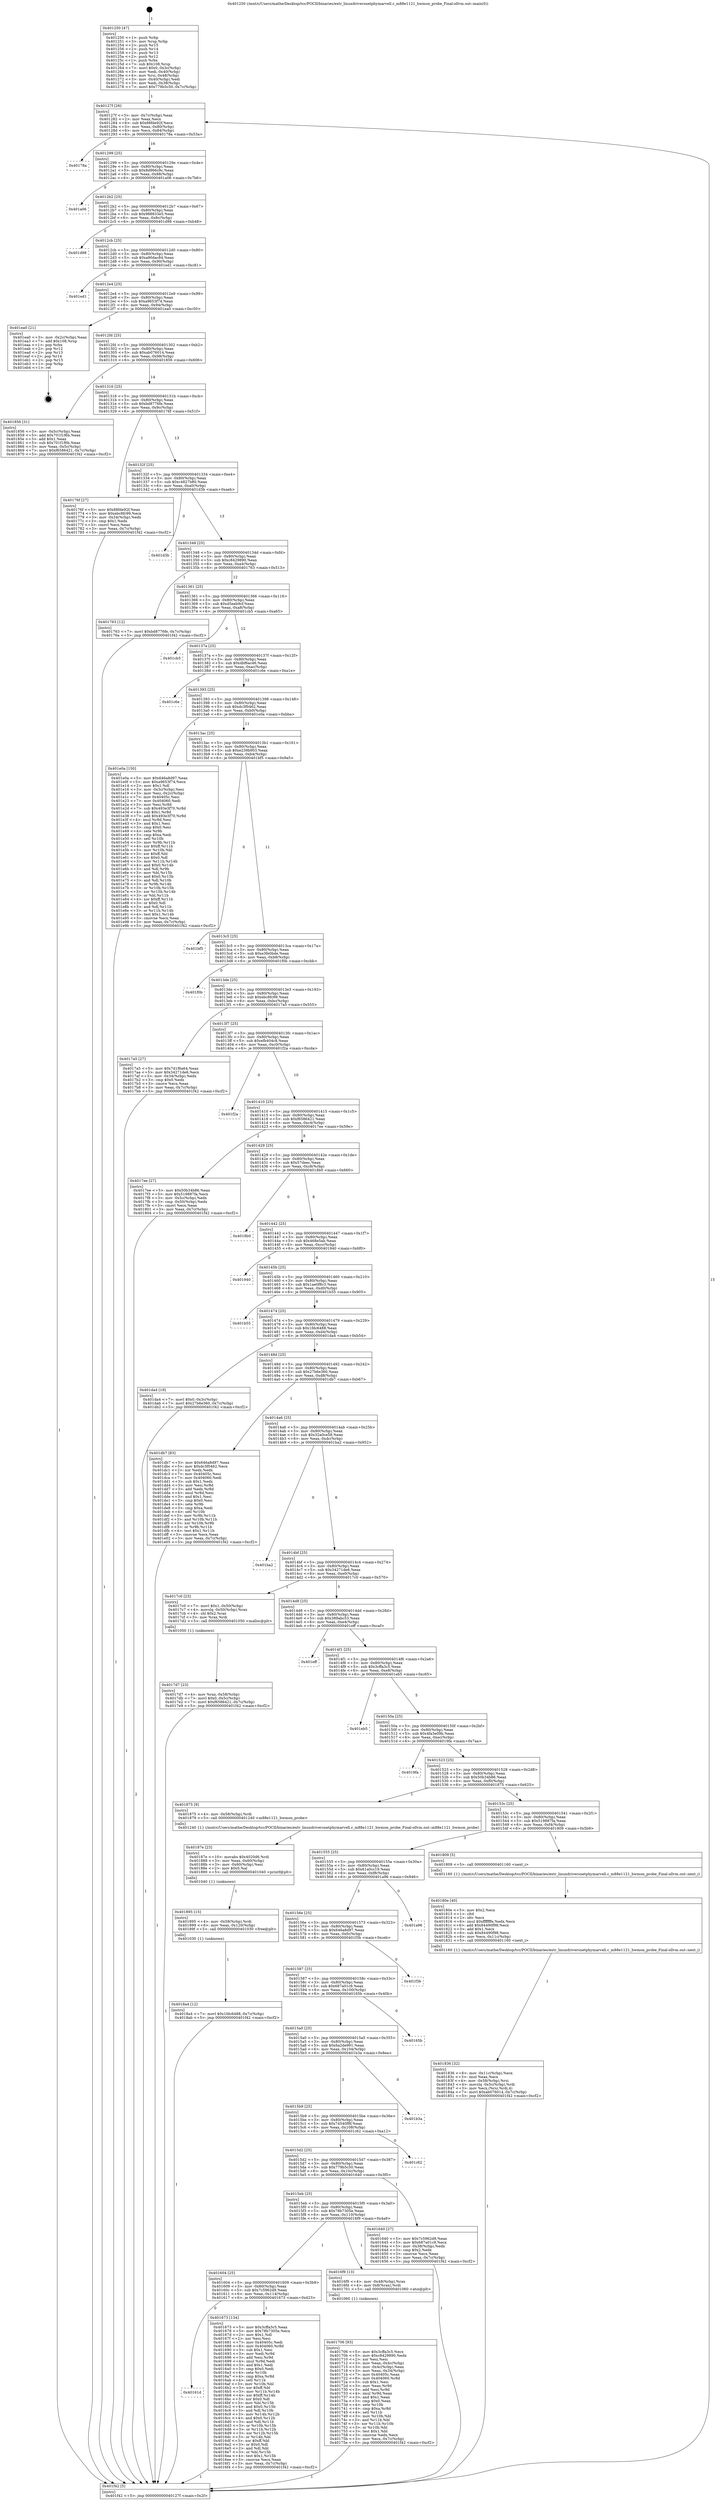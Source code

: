 digraph "0x401250" {
  label = "0x401250 (/mnt/c/Users/mathe/Desktop/tcc/POCII/binaries/extr_linuxdriversnetphymarvell.c_m88e1121_hwmon_probe_Final-ollvm.out::main(0))"
  labelloc = "t"
  node[shape=record]

  Entry [label="",width=0.3,height=0.3,shape=circle,fillcolor=black,style=filled]
  "0x40127f" [label="{
     0x40127f [26]\l
     | [instrs]\l
     &nbsp;&nbsp;0x40127f \<+3\>: mov -0x7c(%rbp),%eax\l
     &nbsp;&nbsp;0x401282 \<+2\>: mov %eax,%ecx\l
     &nbsp;&nbsp;0x401284 \<+6\>: sub $0x88fde92f,%ecx\l
     &nbsp;&nbsp;0x40128a \<+3\>: mov %eax,-0x80(%rbp)\l
     &nbsp;&nbsp;0x40128d \<+6\>: mov %ecx,-0x84(%rbp)\l
     &nbsp;&nbsp;0x401293 \<+6\>: je 000000000040178a \<main+0x53a\>\l
  }"]
  "0x40178a" [label="{
     0x40178a\l
  }", style=dashed]
  "0x401299" [label="{
     0x401299 [25]\l
     | [instrs]\l
     &nbsp;&nbsp;0x401299 \<+5\>: jmp 000000000040129e \<main+0x4e\>\l
     &nbsp;&nbsp;0x40129e \<+3\>: mov -0x80(%rbp),%eax\l
     &nbsp;&nbsp;0x4012a1 \<+5\>: sub $0x8d966c9c,%eax\l
     &nbsp;&nbsp;0x4012a6 \<+6\>: mov %eax,-0x88(%rbp)\l
     &nbsp;&nbsp;0x4012ac \<+6\>: je 0000000000401a06 \<main+0x7b6\>\l
  }"]
  Exit [label="",width=0.3,height=0.3,shape=circle,fillcolor=black,style=filled,peripheries=2]
  "0x401a06" [label="{
     0x401a06\l
  }", style=dashed]
  "0x4012b2" [label="{
     0x4012b2 [25]\l
     | [instrs]\l
     &nbsp;&nbsp;0x4012b2 \<+5\>: jmp 00000000004012b7 \<main+0x67\>\l
     &nbsp;&nbsp;0x4012b7 \<+3\>: mov -0x80(%rbp),%eax\l
     &nbsp;&nbsp;0x4012ba \<+5\>: sub $0x988833e5,%eax\l
     &nbsp;&nbsp;0x4012bf \<+6\>: mov %eax,-0x8c(%rbp)\l
     &nbsp;&nbsp;0x4012c5 \<+6\>: je 0000000000401d98 \<main+0xb48\>\l
  }"]
  "0x4018a4" [label="{
     0x4018a4 [12]\l
     | [instrs]\l
     &nbsp;&nbsp;0x4018a4 \<+7\>: movl $0x1fdc6488,-0x7c(%rbp)\l
     &nbsp;&nbsp;0x4018ab \<+5\>: jmp 0000000000401f42 \<main+0xcf2\>\l
  }"]
  "0x401d98" [label="{
     0x401d98\l
  }", style=dashed]
  "0x4012cb" [label="{
     0x4012cb [25]\l
     | [instrs]\l
     &nbsp;&nbsp;0x4012cb \<+5\>: jmp 00000000004012d0 \<main+0x80\>\l
     &nbsp;&nbsp;0x4012d0 \<+3\>: mov -0x80(%rbp),%eax\l
     &nbsp;&nbsp;0x4012d3 \<+5\>: sub $0xa90dac84,%eax\l
     &nbsp;&nbsp;0x4012d8 \<+6\>: mov %eax,-0x90(%rbp)\l
     &nbsp;&nbsp;0x4012de \<+6\>: je 0000000000401ed1 \<main+0xc81\>\l
  }"]
  "0x401895" [label="{
     0x401895 [15]\l
     | [instrs]\l
     &nbsp;&nbsp;0x401895 \<+4\>: mov -0x58(%rbp),%rdi\l
     &nbsp;&nbsp;0x401899 \<+6\>: mov %eax,-0x120(%rbp)\l
     &nbsp;&nbsp;0x40189f \<+5\>: call 0000000000401030 \<free@plt\>\l
     | [calls]\l
     &nbsp;&nbsp;0x401030 \{1\} (unknown)\l
  }"]
  "0x401ed1" [label="{
     0x401ed1\l
  }", style=dashed]
  "0x4012e4" [label="{
     0x4012e4 [25]\l
     | [instrs]\l
     &nbsp;&nbsp;0x4012e4 \<+5\>: jmp 00000000004012e9 \<main+0x99\>\l
     &nbsp;&nbsp;0x4012e9 \<+3\>: mov -0x80(%rbp),%eax\l
     &nbsp;&nbsp;0x4012ec \<+5\>: sub $0xa9653f74,%eax\l
     &nbsp;&nbsp;0x4012f1 \<+6\>: mov %eax,-0x94(%rbp)\l
     &nbsp;&nbsp;0x4012f7 \<+6\>: je 0000000000401ea0 \<main+0xc50\>\l
  }"]
  "0x40187e" [label="{
     0x40187e [23]\l
     | [instrs]\l
     &nbsp;&nbsp;0x40187e \<+10\>: movabs $0x4020d6,%rdi\l
     &nbsp;&nbsp;0x401888 \<+3\>: mov %eax,-0x60(%rbp)\l
     &nbsp;&nbsp;0x40188b \<+3\>: mov -0x60(%rbp),%esi\l
     &nbsp;&nbsp;0x40188e \<+2\>: mov $0x0,%al\l
     &nbsp;&nbsp;0x401890 \<+5\>: call 0000000000401040 \<printf@plt\>\l
     | [calls]\l
     &nbsp;&nbsp;0x401040 \{1\} (unknown)\l
  }"]
  "0x401ea0" [label="{
     0x401ea0 [21]\l
     | [instrs]\l
     &nbsp;&nbsp;0x401ea0 \<+3\>: mov -0x2c(%rbp),%eax\l
     &nbsp;&nbsp;0x401ea3 \<+7\>: add $0x108,%rsp\l
     &nbsp;&nbsp;0x401eaa \<+1\>: pop %rbx\l
     &nbsp;&nbsp;0x401eab \<+2\>: pop %r12\l
     &nbsp;&nbsp;0x401ead \<+2\>: pop %r13\l
     &nbsp;&nbsp;0x401eaf \<+2\>: pop %r14\l
     &nbsp;&nbsp;0x401eb1 \<+2\>: pop %r15\l
     &nbsp;&nbsp;0x401eb3 \<+1\>: pop %rbp\l
     &nbsp;&nbsp;0x401eb4 \<+1\>: ret\l
  }"]
  "0x4012fd" [label="{
     0x4012fd [25]\l
     | [instrs]\l
     &nbsp;&nbsp;0x4012fd \<+5\>: jmp 0000000000401302 \<main+0xb2\>\l
     &nbsp;&nbsp;0x401302 \<+3\>: mov -0x80(%rbp),%eax\l
     &nbsp;&nbsp;0x401305 \<+5\>: sub $0xab076014,%eax\l
     &nbsp;&nbsp;0x40130a \<+6\>: mov %eax,-0x98(%rbp)\l
     &nbsp;&nbsp;0x401310 \<+6\>: je 0000000000401856 \<main+0x606\>\l
  }"]
  "0x401836" [label="{
     0x401836 [32]\l
     | [instrs]\l
     &nbsp;&nbsp;0x401836 \<+6\>: mov -0x11c(%rbp),%ecx\l
     &nbsp;&nbsp;0x40183c \<+3\>: imul %eax,%ecx\l
     &nbsp;&nbsp;0x40183f \<+4\>: mov -0x58(%rbp),%rsi\l
     &nbsp;&nbsp;0x401843 \<+4\>: movslq -0x5c(%rbp),%rdi\l
     &nbsp;&nbsp;0x401847 \<+3\>: mov %ecx,(%rsi,%rdi,4)\l
     &nbsp;&nbsp;0x40184a \<+7\>: movl $0xab076014,-0x7c(%rbp)\l
     &nbsp;&nbsp;0x401851 \<+5\>: jmp 0000000000401f42 \<main+0xcf2\>\l
  }"]
  "0x401856" [label="{
     0x401856 [31]\l
     | [instrs]\l
     &nbsp;&nbsp;0x401856 \<+3\>: mov -0x5c(%rbp),%eax\l
     &nbsp;&nbsp;0x401859 \<+5\>: add $0x701f1f6b,%eax\l
     &nbsp;&nbsp;0x40185e \<+3\>: add $0x1,%eax\l
     &nbsp;&nbsp;0x401861 \<+5\>: sub $0x701f1f6b,%eax\l
     &nbsp;&nbsp;0x401866 \<+3\>: mov %eax,-0x5c(%rbp)\l
     &nbsp;&nbsp;0x401869 \<+7\>: movl $0xf6586421,-0x7c(%rbp)\l
     &nbsp;&nbsp;0x401870 \<+5\>: jmp 0000000000401f42 \<main+0xcf2\>\l
  }"]
  "0x401316" [label="{
     0x401316 [25]\l
     | [instrs]\l
     &nbsp;&nbsp;0x401316 \<+5\>: jmp 000000000040131b \<main+0xcb\>\l
     &nbsp;&nbsp;0x40131b \<+3\>: mov -0x80(%rbp),%eax\l
     &nbsp;&nbsp;0x40131e \<+5\>: sub $0xbd8776fe,%eax\l
     &nbsp;&nbsp;0x401323 \<+6\>: mov %eax,-0x9c(%rbp)\l
     &nbsp;&nbsp;0x401329 \<+6\>: je 000000000040176f \<main+0x51f\>\l
  }"]
  "0x40180e" [label="{
     0x40180e [40]\l
     | [instrs]\l
     &nbsp;&nbsp;0x40180e \<+5\>: mov $0x2,%ecx\l
     &nbsp;&nbsp;0x401813 \<+1\>: cltd\l
     &nbsp;&nbsp;0x401814 \<+2\>: idiv %ecx\l
     &nbsp;&nbsp;0x401816 \<+6\>: imul $0xfffffffe,%edx,%ecx\l
     &nbsp;&nbsp;0x40181c \<+6\>: add $0x84490f98,%ecx\l
     &nbsp;&nbsp;0x401822 \<+3\>: add $0x1,%ecx\l
     &nbsp;&nbsp;0x401825 \<+6\>: sub $0x84490f98,%ecx\l
     &nbsp;&nbsp;0x40182b \<+6\>: mov %ecx,-0x11c(%rbp)\l
     &nbsp;&nbsp;0x401831 \<+5\>: call 0000000000401160 \<next_i\>\l
     | [calls]\l
     &nbsp;&nbsp;0x401160 \{1\} (/mnt/c/Users/mathe/Desktop/tcc/POCII/binaries/extr_linuxdriversnetphymarvell.c_m88e1121_hwmon_probe_Final-ollvm.out::next_i)\l
  }"]
  "0x40176f" [label="{
     0x40176f [27]\l
     | [instrs]\l
     &nbsp;&nbsp;0x40176f \<+5\>: mov $0x88fde92f,%eax\l
     &nbsp;&nbsp;0x401774 \<+5\>: mov $0xebc8fc99,%ecx\l
     &nbsp;&nbsp;0x401779 \<+3\>: mov -0x34(%rbp),%edx\l
     &nbsp;&nbsp;0x40177c \<+3\>: cmp $0x1,%edx\l
     &nbsp;&nbsp;0x40177f \<+3\>: cmovl %ecx,%eax\l
     &nbsp;&nbsp;0x401782 \<+3\>: mov %eax,-0x7c(%rbp)\l
     &nbsp;&nbsp;0x401785 \<+5\>: jmp 0000000000401f42 \<main+0xcf2\>\l
  }"]
  "0x40132f" [label="{
     0x40132f [25]\l
     | [instrs]\l
     &nbsp;&nbsp;0x40132f \<+5\>: jmp 0000000000401334 \<main+0xe4\>\l
     &nbsp;&nbsp;0x401334 \<+3\>: mov -0x80(%rbp),%eax\l
     &nbsp;&nbsp;0x401337 \<+5\>: sub $0xc4827b80,%eax\l
     &nbsp;&nbsp;0x40133c \<+6\>: mov %eax,-0xa0(%rbp)\l
     &nbsp;&nbsp;0x401342 \<+6\>: je 0000000000401d3b \<main+0xaeb\>\l
  }"]
  "0x4017d7" [label="{
     0x4017d7 [23]\l
     | [instrs]\l
     &nbsp;&nbsp;0x4017d7 \<+4\>: mov %rax,-0x58(%rbp)\l
     &nbsp;&nbsp;0x4017db \<+7\>: movl $0x0,-0x5c(%rbp)\l
     &nbsp;&nbsp;0x4017e2 \<+7\>: movl $0xf6586421,-0x7c(%rbp)\l
     &nbsp;&nbsp;0x4017e9 \<+5\>: jmp 0000000000401f42 \<main+0xcf2\>\l
  }"]
  "0x401d3b" [label="{
     0x401d3b\l
  }", style=dashed]
  "0x401348" [label="{
     0x401348 [25]\l
     | [instrs]\l
     &nbsp;&nbsp;0x401348 \<+5\>: jmp 000000000040134d \<main+0xfd\>\l
     &nbsp;&nbsp;0x40134d \<+3\>: mov -0x80(%rbp),%eax\l
     &nbsp;&nbsp;0x401350 \<+5\>: sub $0xc8429890,%eax\l
     &nbsp;&nbsp;0x401355 \<+6\>: mov %eax,-0xa4(%rbp)\l
     &nbsp;&nbsp;0x40135b \<+6\>: je 0000000000401763 \<main+0x513\>\l
  }"]
  "0x401706" [label="{
     0x401706 [93]\l
     | [instrs]\l
     &nbsp;&nbsp;0x401706 \<+5\>: mov $0x3cffa3c5,%ecx\l
     &nbsp;&nbsp;0x40170b \<+5\>: mov $0xc8429890,%edx\l
     &nbsp;&nbsp;0x401710 \<+2\>: xor %esi,%esi\l
     &nbsp;&nbsp;0x401712 \<+3\>: mov %eax,-0x4c(%rbp)\l
     &nbsp;&nbsp;0x401715 \<+3\>: mov -0x4c(%rbp),%eax\l
     &nbsp;&nbsp;0x401718 \<+3\>: mov %eax,-0x34(%rbp)\l
     &nbsp;&nbsp;0x40171b \<+7\>: mov 0x40405c,%eax\l
     &nbsp;&nbsp;0x401722 \<+8\>: mov 0x404060,%r8d\l
     &nbsp;&nbsp;0x40172a \<+3\>: sub $0x1,%esi\l
     &nbsp;&nbsp;0x40172d \<+3\>: mov %eax,%r9d\l
     &nbsp;&nbsp;0x401730 \<+3\>: add %esi,%r9d\l
     &nbsp;&nbsp;0x401733 \<+4\>: imul %r9d,%eax\l
     &nbsp;&nbsp;0x401737 \<+3\>: and $0x1,%eax\l
     &nbsp;&nbsp;0x40173a \<+3\>: cmp $0x0,%eax\l
     &nbsp;&nbsp;0x40173d \<+4\>: sete %r10b\l
     &nbsp;&nbsp;0x401741 \<+4\>: cmp $0xa,%r8d\l
     &nbsp;&nbsp;0x401745 \<+4\>: setl %r11b\l
     &nbsp;&nbsp;0x401749 \<+3\>: mov %r10b,%bl\l
     &nbsp;&nbsp;0x40174c \<+3\>: and %r11b,%bl\l
     &nbsp;&nbsp;0x40174f \<+3\>: xor %r11b,%r10b\l
     &nbsp;&nbsp;0x401752 \<+3\>: or %r10b,%bl\l
     &nbsp;&nbsp;0x401755 \<+3\>: test $0x1,%bl\l
     &nbsp;&nbsp;0x401758 \<+3\>: cmovne %edx,%ecx\l
     &nbsp;&nbsp;0x40175b \<+3\>: mov %ecx,-0x7c(%rbp)\l
     &nbsp;&nbsp;0x40175e \<+5\>: jmp 0000000000401f42 \<main+0xcf2\>\l
  }"]
  "0x401763" [label="{
     0x401763 [12]\l
     | [instrs]\l
     &nbsp;&nbsp;0x401763 \<+7\>: movl $0xbd8776fe,-0x7c(%rbp)\l
     &nbsp;&nbsp;0x40176a \<+5\>: jmp 0000000000401f42 \<main+0xcf2\>\l
  }"]
  "0x401361" [label="{
     0x401361 [25]\l
     | [instrs]\l
     &nbsp;&nbsp;0x401361 \<+5\>: jmp 0000000000401366 \<main+0x116\>\l
     &nbsp;&nbsp;0x401366 \<+3\>: mov -0x80(%rbp),%eax\l
     &nbsp;&nbsp;0x401369 \<+5\>: sub $0xd5eeb9cf,%eax\l
     &nbsp;&nbsp;0x40136e \<+6\>: mov %eax,-0xa8(%rbp)\l
     &nbsp;&nbsp;0x401374 \<+6\>: je 0000000000401cb5 \<main+0xa65\>\l
  }"]
  "0x40161d" [label="{
     0x40161d\l
  }", style=dashed]
  "0x401cb5" [label="{
     0x401cb5\l
  }", style=dashed]
  "0x40137a" [label="{
     0x40137a [25]\l
     | [instrs]\l
     &nbsp;&nbsp;0x40137a \<+5\>: jmp 000000000040137f \<main+0x12f\>\l
     &nbsp;&nbsp;0x40137f \<+3\>: mov -0x80(%rbp),%eax\l
     &nbsp;&nbsp;0x401382 \<+5\>: sub $0xdbf6ac46,%eax\l
     &nbsp;&nbsp;0x401387 \<+6\>: mov %eax,-0xac(%rbp)\l
     &nbsp;&nbsp;0x40138d \<+6\>: je 0000000000401c6e \<main+0xa1e\>\l
  }"]
  "0x401673" [label="{
     0x401673 [134]\l
     | [instrs]\l
     &nbsp;&nbsp;0x401673 \<+5\>: mov $0x3cffa3c5,%eax\l
     &nbsp;&nbsp;0x401678 \<+5\>: mov $0x78b7305e,%ecx\l
     &nbsp;&nbsp;0x40167d \<+2\>: mov $0x1,%dl\l
     &nbsp;&nbsp;0x40167f \<+2\>: xor %esi,%esi\l
     &nbsp;&nbsp;0x401681 \<+7\>: mov 0x40405c,%edi\l
     &nbsp;&nbsp;0x401688 \<+8\>: mov 0x404060,%r8d\l
     &nbsp;&nbsp;0x401690 \<+3\>: sub $0x1,%esi\l
     &nbsp;&nbsp;0x401693 \<+3\>: mov %edi,%r9d\l
     &nbsp;&nbsp;0x401696 \<+3\>: add %esi,%r9d\l
     &nbsp;&nbsp;0x401699 \<+4\>: imul %r9d,%edi\l
     &nbsp;&nbsp;0x40169d \<+3\>: and $0x1,%edi\l
     &nbsp;&nbsp;0x4016a0 \<+3\>: cmp $0x0,%edi\l
     &nbsp;&nbsp;0x4016a3 \<+4\>: sete %r10b\l
     &nbsp;&nbsp;0x4016a7 \<+4\>: cmp $0xa,%r8d\l
     &nbsp;&nbsp;0x4016ab \<+4\>: setl %r11b\l
     &nbsp;&nbsp;0x4016af \<+3\>: mov %r10b,%bl\l
     &nbsp;&nbsp;0x4016b2 \<+3\>: xor $0xff,%bl\l
     &nbsp;&nbsp;0x4016b5 \<+3\>: mov %r11b,%r14b\l
     &nbsp;&nbsp;0x4016b8 \<+4\>: xor $0xff,%r14b\l
     &nbsp;&nbsp;0x4016bc \<+3\>: xor $0x0,%dl\l
     &nbsp;&nbsp;0x4016bf \<+3\>: mov %bl,%r15b\l
     &nbsp;&nbsp;0x4016c2 \<+4\>: and $0x0,%r15b\l
     &nbsp;&nbsp;0x4016c6 \<+3\>: and %dl,%r10b\l
     &nbsp;&nbsp;0x4016c9 \<+3\>: mov %r14b,%r12b\l
     &nbsp;&nbsp;0x4016cc \<+4\>: and $0x0,%r12b\l
     &nbsp;&nbsp;0x4016d0 \<+3\>: and %dl,%r11b\l
     &nbsp;&nbsp;0x4016d3 \<+3\>: or %r10b,%r15b\l
     &nbsp;&nbsp;0x4016d6 \<+3\>: or %r11b,%r12b\l
     &nbsp;&nbsp;0x4016d9 \<+3\>: xor %r12b,%r15b\l
     &nbsp;&nbsp;0x4016dc \<+3\>: or %r14b,%bl\l
     &nbsp;&nbsp;0x4016df \<+3\>: xor $0xff,%bl\l
     &nbsp;&nbsp;0x4016e2 \<+3\>: or $0x0,%dl\l
     &nbsp;&nbsp;0x4016e5 \<+2\>: and %dl,%bl\l
     &nbsp;&nbsp;0x4016e7 \<+3\>: or %bl,%r15b\l
     &nbsp;&nbsp;0x4016ea \<+4\>: test $0x1,%r15b\l
     &nbsp;&nbsp;0x4016ee \<+3\>: cmovne %ecx,%eax\l
     &nbsp;&nbsp;0x4016f1 \<+3\>: mov %eax,-0x7c(%rbp)\l
     &nbsp;&nbsp;0x4016f4 \<+5\>: jmp 0000000000401f42 \<main+0xcf2\>\l
  }"]
  "0x401c6e" [label="{
     0x401c6e\l
  }", style=dashed]
  "0x401393" [label="{
     0x401393 [25]\l
     | [instrs]\l
     &nbsp;&nbsp;0x401393 \<+5\>: jmp 0000000000401398 \<main+0x148\>\l
     &nbsp;&nbsp;0x401398 \<+3\>: mov -0x80(%rbp),%eax\l
     &nbsp;&nbsp;0x40139b \<+5\>: sub $0xdc3f0462,%eax\l
     &nbsp;&nbsp;0x4013a0 \<+6\>: mov %eax,-0xb0(%rbp)\l
     &nbsp;&nbsp;0x4013a6 \<+6\>: je 0000000000401e0a \<main+0xbba\>\l
  }"]
  "0x401604" [label="{
     0x401604 [25]\l
     | [instrs]\l
     &nbsp;&nbsp;0x401604 \<+5\>: jmp 0000000000401609 \<main+0x3b9\>\l
     &nbsp;&nbsp;0x401609 \<+3\>: mov -0x80(%rbp),%eax\l
     &nbsp;&nbsp;0x40160c \<+5\>: sub $0x7c5962d9,%eax\l
     &nbsp;&nbsp;0x401611 \<+6\>: mov %eax,-0x114(%rbp)\l
     &nbsp;&nbsp;0x401617 \<+6\>: je 0000000000401673 \<main+0x423\>\l
  }"]
  "0x401e0a" [label="{
     0x401e0a [150]\l
     | [instrs]\l
     &nbsp;&nbsp;0x401e0a \<+5\>: mov $0x646a8d97,%eax\l
     &nbsp;&nbsp;0x401e0f \<+5\>: mov $0xa9653f74,%ecx\l
     &nbsp;&nbsp;0x401e14 \<+2\>: mov $0x1,%dl\l
     &nbsp;&nbsp;0x401e16 \<+3\>: mov -0x3c(%rbp),%esi\l
     &nbsp;&nbsp;0x401e19 \<+3\>: mov %esi,-0x2c(%rbp)\l
     &nbsp;&nbsp;0x401e1c \<+7\>: mov 0x40405c,%esi\l
     &nbsp;&nbsp;0x401e23 \<+7\>: mov 0x404060,%edi\l
     &nbsp;&nbsp;0x401e2a \<+3\>: mov %esi,%r8d\l
     &nbsp;&nbsp;0x401e2d \<+7\>: sub $0x493e3f70,%r8d\l
     &nbsp;&nbsp;0x401e34 \<+4\>: sub $0x1,%r8d\l
     &nbsp;&nbsp;0x401e38 \<+7\>: add $0x493e3f70,%r8d\l
     &nbsp;&nbsp;0x401e3f \<+4\>: imul %r8d,%esi\l
     &nbsp;&nbsp;0x401e43 \<+3\>: and $0x1,%esi\l
     &nbsp;&nbsp;0x401e46 \<+3\>: cmp $0x0,%esi\l
     &nbsp;&nbsp;0x401e49 \<+4\>: sete %r9b\l
     &nbsp;&nbsp;0x401e4d \<+3\>: cmp $0xa,%edi\l
     &nbsp;&nbsp;0x401e50 \<+4\>: setl %r10b\l
     &nbsp;&nbsp;0x401e54 \<+3\>: mov %r9b,%r11b\l
     &nbsp;&nbsp;0x401e57 \<+4\>: xor $0xff,%r11b\l
     &nbsp;&nbsp;0x401e5b \<+3\>: mov %r10b,%bl\l
     &nbsp;&nbsp;0x401e5e \<+3\>: xor $0xff,%bl\l
     &nbsp;&nbsp;0x401e61 \<+3\>: xor $0x0,%dl\l
     &nbsp;&nbsp;0x401e64 \<+3\>: mov %r11b,%r14b\l
     &nbsp;&nbsp;0x401e67 \<+4\>: and $0x0,%r14b\l
     &nbsp;&nbsp;0x401e6b \<+3\>: and %dl,%r9b\l
     &nbsp;&nbsp;0x401e6e \<+3\>: mov %bl,%r15b\l
     &nbsp;&nbsp;0x401e71 \<+4\>: and $0x0,%r15b\l
     &nbsp;&nbsp;0x401e75 \<+3\>: and %dl,%r10b\l
     &nbsp;&nbsp;0x401e78 \<+3\>: or %r9b,%r14b\l
     &nbsp;&nbsp;0x401e7b \<+3\>: or %r10b,%r15b\l
     &nbsp;&nbsp;0x401e7e \<+3\>: xor %r15b,%r14b\l
     &nbsp;&nbsp;0x401e81 \<+3\>: or %bl,%r11b\l
     &nbsp;&nbsp;0x401e84 \<+4\>: xor $0xff,%r11b\l
     &nbsp;&nbsp;0x401e88 \<+3\>: or $0x0,%dl\l
     &nbsp;&nbsp;0x401e8b \<+3\>: and %dl,%r11b\l
     &nbsp;&nbsp;0x401e8e \<+3\>: or %r11b,%r14b\l
     &nbsp;&nbsp;0x401e91 \<+4\>: test $0x1,%r14b\l
     &nbsp;&nbsp;0x401e95 \<+3\>: cmovne %ecx,%eax\l
     &nbsp;&nbsp;0x401e98 \<+3\>: mov %eax,-0x7c(%rbp)\l
     &nbsp;&nbsp;0x401e9b \<+5\>: jmp 0000000000401f42 \<main+0xcf2\>\l
  }"]
  "0x4013ac" [label="{
     0x4013ac [25]\l
     | [instrs]\l
     &nbsp;&nbsp;0x4013ac \<+5\>: jmp 00000000004013b1 \<main+0x161\>\l
     &nbsp;&nbsp;0x4013b1 \<+3\>: mov -0x80(%rbp),%eax\l
     &nbsp;&nbsp;0x4013b4 \<+5\>: sub $0xe239b903,%eax\l
     &nbsp;&nbsp;0x4013b9 \<+6\>: mov %eax,-0xb4(%rbp)\l
     &nbsp;&nbsp;0x4013bf \<+6\>: je 0000000000401bf5 \<main+0x9a5\>\l
  }"]
  "0x4016f9" [label="{
     0x4016f9 [13]\l
     | [instrs]\l
     &nbsp;&nbsp;0x4016f9 \<+4\>: mov -0x48(%rbp),%rax\l
     &nbsp;&nbsp;0x4016fd \<+4\>: mov 0x8(%rax),%rdi\l
     &nbsp;&nbsp;0x401701 \<+5\>: call 0000000000401060 \<atoi@plt\>\l
     | [calls]\l
     &nbsp;&nbsp;0x401060 \{1\} (unknown)\l
  }"]
  "0x401bf5" [label="{
     0x401bf5\l
  }", style=dashed]
  "0x4013c5" [label="{
     0x4013c5 [25]\l
     | [instrs]\l
     &nbsp;&nbsp;0x4013c5 \<+5\>: jmp 00000000004013ca \<main+0x17a\>\l
     &nbsp;&nbsp;0x4013ca \<+3\>: mov -0x80(%rbp),%eax\l
     &nbsp;&nbsp;0x4013cd \<+5\>: sub $0xe3fe0bde,%eax\l
     &nbsp;&nbsp;0x4013d2 \<+6\>: mov %eax,-0xb8(%rbp)\l
     &nbsp;&nbsp;0x4013d8 \<+6\>: je 0000000000401f0b \<main+0xcbb\>\l
  }"]
  "0x401250" [label="{
     0x401250 [47]\l
     | [instrs]\l
     &nbsp;&nbsp;0x401250 \<+1\>: push %rbp\l
     &nbsp;&nbsp;0x401251 \<+3\>: mov %rsp,%rbp\l
     &nbsp;&nbsp;0x401254 \<+2\>: push %r15\l
     &nbsp;&nbsp;0x401256 \<+2\>: push %r14\l
     &nbsp;&nbsp;0x401258 \<+2\>: push %r13\l
     &nbsp;&nbsp;0x40125a \<+2\>: push %r12\l
     &nbsp;&nbsp;0x40125c \<+1\>: push %rbx\l
     &nbsp;&nbsp;0x40125d \<+7\>: sub $0x108,%rsp\l
     &nbsp;&nbsp;0x401264 \<+7\>: movl $0x0,-0x3c(%rbp)\l
     &nbsp;&nbsp;0x40126b \<+3\>: mov %edi,-0x40(%rbp)\l
     &nbsp;&nbsp;0x40126e \<+4\>: mov %rsi,-0x48(%rbp)\l
     &nbsp;&nbsp;0x401272 \<+3\>: mov -0x40(%rbp),%edi\l
     &nbsp;&nbsp;0x401275 \<+3\>: mov %edi,-0x38(%rbp)\l
     &nbsp;&nbsp;0x401278 \<+7\>: movl $0x779b5c50,-0x7c(%rbp)\l
  }"]
  "0x401f0b" [label="{
     0x401f0b\l
  }", style=dashed]
  "0x4013de" [label="{
     0x4013de [25]\l
     | [instrs]\l
     &nbsp;&nbsp;0x4013de \<+5\>: jmp 00000000004013e3 \<main+0x193\>\l
     &nbsp;&nbsp;0x4013e3 \<+3\>: mov -0x80(%rbp),%eax\l
     &nbsp;&nbsp;0x4013e6 \<+5\>: sub $0xebc8fc99,%eax\l
     &nbsp;&nbsp;0x4013eb \<+6\>: mov %eax,-0xbc(%rbp)\l
     &nbsp;&nbsp;0x4013f1 \<+6\>: je 00000000004017a5 \<main+0x555\>\l
  }"]
  "0x401f42" [label="{
     0x401f42 [5]\l
     | [instrs]\l
     &nbsp;&nbsp;0x401f42 \<+5\>: jmp 000000000040127f \<main+0x2f\>\l
  }"]
  "0x4017a5" [label="{
     0x4017a5 [27]\l
     | [instrs]\l
     &nbsp;&nbsp;0x4017a5 \<+5\>: mov $0x7d1f6a64,%eax\l
     &nbsp;&nbsp;0x4017aa \<+5\>: mov $0x34271de6,%ecx\l
     &nbsp;&nbsp;0x4017af \<+3\>: mov -0x34(%rbp),%edx\l
     &nbsp;&nbsp;0x4017b2 \<+3\>: cmp $0x0,%edx\l
     &nbsp;&nbsp;0x4017b5 \<+3\>: cmove %ecx,%eax\l
     &nbsp;&nbsp;0x4017b8 \<+3\>: mov %eax,-0x7c(%rbp)\l
     &nbsp;&nbsp;0x4017bb \<+5\>: jmp 0000000000401f42 \<main+0xcf2\>\l
  }"]
  "0x4013f7" [label="{
     0x4013f7 [25]\l
     | [instrs]\l
     &nbsp;&nbsp;0x4013f7 \<+5\>: jmp 00000000004013fc \<main+0x1ac\>\l
     &nbsp;&nbsp;0x4013fc \<+3\>: mov -0x80(%rbp),%eax\l
     &nbsp;&nbsp;0x4013ff \<+5\>: sub $0xefb404c8,%eax\l
     &nbsp;&nbsp;0x401404 \<+6\>: mov %eax,-0xc0(%rbp)\l
     &nbsp;&nbsp;0x40140a \<+6\>: je 0000000000401f2a \<main+0xcda\>\l
  }"]
  "0x4015eb" [label="{
     0x4015eb [25]\l
     | [instrs]\l
     &nbsp;&nbsp;0x4015eb \<+5\>: jmp 00000000004015f0 \<main+0x3a0\>\l
     &nbsp;&nbsp;0x4015f0 \<+3\>: mov -0x80(%rbp),%eax\l
     &nbsp;&nbsp;0x4015f3 \<+5\>: sub $0x78b7305e,%eax\l
     &nbsp;&nbsp;0x4015f8 \<+6\>: mov %eax,-0x110(%rbp)\l
     &nbsp;&nbsp;0x4015fe \<+6\>: je 00000000004016f9 \<main+0x4a9\>\l
  }"]
  "0x401f2a" [label="{
     0x401f2a\l
  }", style=dashed]
  "0x401410" [label="{
     0x401410 [25]\l
     | [instrs]\l
     &nbsp;&nbsp;0x401410 \<+5\>: jmp 0000000000401415 \<main+0x1c5\>\l
     &nbsp;&nbsp;0x401415 \<+3\>: mov -0x80(%rbp),%eax\l
     &nbsp;&nbsp;0x401418 \<+5\>: sub $0xf6586421,%eax\l
     &nbsp;&nbsp;0x40141d \<+6\>: mov %eax,-0xc4(%rbp)\l
     &nbsp;&nbsp;0x401423 \<+6\>: je 00000000004017ee \<main+0x59e\>\l
  }"]
  "0x401640" [label="{
     0x401640 [27]\l
     | [instrs]\l
     &nbsp;&nbsp;0x401640 \<+5\>: mov $0x7c5962d9,%eax\l
     &nbsp;&nbsp;0x401645 \<+5\>: mov $0x687a01c9,%ecx\l
     &nbsp;&nbsp;0x40164a \<+3\>: mov -0x38(%rbp),%edx\l
     &nbsp;&nbsp;0x40164d \<+3\>: cmp $0x2,%edx\l
     &nbsp;&nbsp;0x401650 \<+3\>: cmovne %ecx,%eax\l
     &nbsp;&nbsp;0x401653 \<+3\>: mov %eax,-0x7c(%rbp)\l
     &nbsp;&nbsp;0x401656 \<+5\>: jmp 0000000000401f42 \<main+0xcf2\>\l
  }"]
  "0x4017ee" [label="{
     0x4017ee [27]\l
     | [instrs]\l
     &nbsp;&nbsp;0x4017ee \<+5\>: mov $0x50b34b86,%eax\l
     &nbsp;&nbsp;0x4017f3 \<+5\>: mov $0x519887fa,%ecx\l
     &nbsp;&nbsp;0x4017f8 \<+3\>: mov -0x5c(%rbp),%edx\l
     &nbsp;&nbsp;0x4017fb \<+3\>: cmp -0x50(%rbp),%edx\l
     &nbsp;&nbsp;0x4017fe \<+3\>: cmovl %ecx,%eax\l
     &nbsp;&nbsp;0x401801 \<+3\>: mov %eax,-0x7c(%rbp)\l
     &nbsp;&nbsp;0x401804 \<+5\>: jmp 0000000000401f42 \<main+0xcf2\>\l
  }"]
  "0x401429" [label="{
     0x401429 [25]\l
     | [instrs]\l
     &nbsp;&nbsp;0x401429 \<+5\>: jmp 000000000040142e \<main+0x1de\>\l
     &nbsp;&nbsp;0x40142e \<+3\>: mov -0x80(%rbp),%eax\l
     &nbsp;&nbsp;0x401431 \<+5\>: sub $0x57deec,%eax\l
     &nbsp;&nbsp;0x401436 \<+6\>: mov %eax,-0xc8(%rbp)\l
     &nbsp;&nbsp;0x40143c \<+6\>: je 00000000004018b0 \<main+0x660\>\l
  }"]
  "0x4015d2" [label="{
     0x4015d2 [25]\l
     | [instrs]\l
     &nbsp;&nbsp;0x4015d2 \<+5\>: jmp 00000000004015d7 \<main+0x387\>\l
     &nbsp;&nbsp;0x4015d7 \<+3\>: mov -0x80(%rbp),%eax\l
     &nbsp;&nbsp;0x4015da \<+5\>: sub $0x779b5c50,%eax\l
     &nbsp;&nbsp;0x4015df \<+6\>: mov %eax,-0x10c(%rbp)\l
     &nbsp;&nbsp;0x4015e5 \<+6\>: je 0000000000401640 \<main+0x3f0\>\l
  }"]
  "0x4018b0" [label="{
     0x4018b0\l
  }", style=dashed]
  "0x401442" [label="{
     0x401442 [25]\l
     | [instrs]\l
     &nbsp;&nbsp;0x401442 \<+5\>: jmp 0000000000401447 \<main+0x1f7\>\l
     &nbsp;&nbsp;0x401447 \<+3\>: mov -0x80(%rbp),%eax\l
     &nbsp;&nbsp;0x40144a \<+5\>: sub $0x468e5ab,%eax\l
     &nbsp;&nbsp;0x40144f \<+6\>: mov %eax,-0xcc(%rbp)\l
     &nbsp;&nbsp;0x401455 \<+6\>: je 0000000000401940 \<main+0x6f0\>\l
  }"]
  "0x401c62" [label="{
     0x401c62\l
  }", style=dashed]
  "0x401940" [label="{
     0x401940\l
  }", style=dashed]
  "0x40145b" [label="{
     0x40145b [25]\l
     | [instrs]\l
     &nbsp;&nbsp;0x40145b \<+5\>: jmp 0000000000401460 \<main+0x210\>\l
     &nbsp;&nbsp;0x401460 \<+3\>: mov -0x80(%rbp),%eax\l
     &nbsp;&nbsp;0x401463 \<+5\>: sub $0x1ae0f8c3,%eax\l
     &nbsp;&nbsp;0x401468 \<+6\>: mov %eax,-0xd0(%rbp)\l
     &nbsp;&nbsp;0x40146e \<+6\>: je 0000000000401b55 \<main+0x905\>\l
  }"]
  "0x4015b9" [label="{
     0x4015b9 [25]\l
     | [instrs]\l
     &nbsp;&nbsp;0x4015b9 \<+5\>: jmp 00000000004015be \<main+0x36e\>\l
     &nbsp;&nbsp;0x4015be \<+3\>: mov -0x80(%rbp),%eax\l
     &nbsp;&nbsp;0x4015c1 \<+5\>: sub $0x74540f8f,%eax\l
     &nbsp;&nbsp;0x4015c6 \<+6\>: mov %eax,-0x108(%rbp)\l
     &nbsp;&nbsp;0x4015cc \<+6\>: je 0000000000401c62 \<main+0xa12\>\l
  }"]
  "0x401b55" [label="{
     0x401b55\l
  }", style=dashed]
  "0x401474" [label="{
     0x401474 [25]\l
     | [instrs]\l
     &nbsp;&nbsp;0x401474 \<+5\>: jmp 0000000000401479 \<main+0x229\>\l
     &nbsp;&nbsp;0x401479 \<+3\>: mov -0x80(%rbp),%eax\l
     &nbsp;&nbsp;0x40147c \<+5\>: sub $0x1fdc6488,%eax\l
     &nbsp;&nbsp;0x401481 \<+6\>: mov %eax,-0xd4(%rbp)\l
     &nbsp;&nbsp;0x401487 \<+6\>: je 0000000000401da4 \<main+0xb54\>\l
  }"]
  "0x401b3a" [label="{
     0x401b3a\l
  }", style=dashed]
  "0x401da4" [label="{
     0x401da4 [19]\l
     | [instrs]\l
     &nbsp;&nbsp;0x401da4 \<+7\>: movl $0x0,-0x3c(%rbp)\l
     &nbsp;&nbsp;0x401dab \<+7\>: movl $0x27b6e360,-0x7c(%rbp)\l
     &nbsp;&nbsp;0x401db2 \<+5\>: jmp 0000000000401f42 \<main+0xcf2\>\l
  }"]
  "0x40148d" [label="{
     0x40148d [25]\l
     | [instrs]\l
     &nbsp;&nbsp;0x40148d \<+5\>: jmp 0000000000401492 \<main+0x242\>\l
     &nbsp;&nbsp;0x401492 \<+3\>: mov -0x80(%rbp),%eax\l
     &nbsp;&nbsp;0x401495 \<+5\>: sub $0x27b6e360,%eax\l
     &nbsp;&nbsp;0x40149a \<+6\>: mov %eax,-0xd8(%rbp)\l
     &nbsp;&nbsp;0x4014a0 \<+6\>: je 0000000000401db7 \<main+0xb67\>\l
  }"]
  "0x4015a0" [label="{
     0x4015a0 [25]\l
     | [instrs]\l
     &nbsp;&nbsp;0x4015a0 \<+5\>: jmp 00000000004015a5 \<main+0x355\>\l
     &nbsp;&nbsp;0x4015a5 \<+3\>: mov -0x80(%rbp),%eax\l
     &nbsp;&nbsp;0x4015a8 \<+5\>: sub $0x6a2de991,%eax\l
     &nbsp;&nbsp;0x4015ad \<+6\>: mov %eax,-0x104(%rbp)\l
     &nbsp;&nbsp;0x4015b3 \<+6\>: je 0000000000401b3a \<main+0x8ea\>\l
  }"]
  "0x401db7" [label="{
     0x401db7 [83]\l
     | [instrs]\l
     &nbsp;&nbsp;0x401db7 \<+5\>: mov $0x646a8d97,%eax\l
     &nbsp;&nbsp;0x401dbc \<+5\>: mov $0xdc3f0462,%ecx\l
     &nbsp;&nbsp;0x401dc1 \<+2\>: xor %edx,%edx\l
     &nbsp;&nbsp;0x401dc3 \<+7\>: mov 0x40405c,%esi\l
     &nbsp;&nbsp;0x401dca \<+7\>: mov 0x404060,%edi\l
     &nbsp;&nbsp;0x401dd1 \<+3\>: sub $0x1,%edx\l
     &nbsp;&nbsp;0x401dd4 \<+3\>: mov %esi,%r8d\l
     &nbsp;&nbsp;0x401dd7 \<+3\>: add %edx,%r8d\l
     &nbsp;&nbsp;0x401dda \<+4\>: imul %r8d,%esi\l
     &nbsp;&nbsp;0x401dde \<+3\>: and $0x1,%esi\l
     &nbsp;&nbsp;0x401de1 \<+3\>: cmp $0x0,%esi\l
     &nbsp;&nbsp;0x401de4 \<+4\>: sete %r9b\l
     &nbsp;&nbsp;0x401de8 \<+3\>: cmp $0xa,%edi\l
     &nbsp;&nbsp;0x401deb \<+4\>: setl %r10b\l
     &nbsp;&nbsp;0x401def \<+3\>: mov %r9b,%r11b\l
     &nbsp;&nbsp;0x401df2 \<+3\>: and %r10b,%r11b\l
     &nbsp;&nbsp;0x401df5 \<+3\>: xor %r10b,%r9b\l
     &nbsp;&nbsp;0x401df8 \<+3\>: or %r9b,%r11b\l
     &nbsp;&nbsp;0x401dfb \<+4\>: test $0x1,%r11b\l
     &nbsp;&nbsp;0x401dff \<+3\>: cmovne %ecx,%eax\l
     &nbsp;&nbsp;0x401e02 \<+3\>: mov %eax,-0x7c(%rbp)\l
     &nbsp;&nbsp;0x401e05 \<+5\>: jmp 0000000000401f42 \<main+0xcf2\>\l
  }"]
  "0x4014a6" [label="{
     0x4014a6 [25]\l
     | [instrs]\l
     &nbsp;&nbsp;0x4014a6 \<+5\>: jmp 00000000004014ab \<main+0x25b\>\l
     &nbsp;&nbsp;0x4014ab \<+3\>: mov -0x80(%rbp),%eax\l
     &nbsp;&nbsp;0x4014ae \<+5\>: sub $0x32a0ce58,%eax\l
     &nbsp;&nbsp;0x4014b3 \<+6\>: mov %eax,-0xdc(%rbp)\l
     &nbsp;&nbsp;0x4014b9 \<+6\>: je 0000000000401ba2 \<main+0x952\>\l
  }"]
  "0x40165b" [label="{
     0x40165b\l
  }", style=dashed]
  "0x401ba2" [label="{
     0x401ba2\l
  }", style=dashed]
  "0x4014bf" [label="{
     0x4014bf [25]\l
     | [instrs]\l
     &nbsp;&nbsp;0x4014bf \<+5\>: jmp 00000000004014c4 \<main+0x274\>\l
     &nbsp;&nbsp;0x4014c4 \<+3\>: mov -0x80(%rbp),%eax\l
     &nbsp;&nbsp;0x4014c7 \<+5\>: sub $0x34271de6,%eax\l
     &nbsp;&nbsp;0x4014cc \<+6\>: mov %eax,-0xe0(%rbp)\l
     &nbsp;&nbsp;0x4014d2 \<+6\>: je 00000000004017c0 \<main+0x570\>\l
  }"]
  "0x401587" [label="{
     0x401587 [25]\l
     | [instrs]\l
     &nbsp;&nbsp;0x401587 \<+5\>: jmp 000000000040158c \<main+0x33c\>\l
     &nbsp;&nbsp;0x40158c \<+3\>: mov -0x80(%rbp),%eax\l
     &nbsp;&nbsp;0x40158f \<+5\>: sub $0x687a01c9,%eax\l
     &nbsp;&nbsp;0x401594 \<+6\>: mov %eax,-0x100(%rbp)\l
     &nbsp;&nbsp;0x40159a \<+6\>: je 000000000040165b \<main+0x40b\>\l
  }"]
  "0x4017c0" [label="{
     0x4017c0 [23]\l
     | [instrs]\l
     &nbsp;&nbsp;0x4017c0 \<+7\>: movl $0x1,-0x50(%rbp)\l
     &nbsp;&nbsp;0x4017c7 \<+4\>: movslq -0x50(%rbp),%rax\l
     &nbsp;&nbsp;0x4017cb \<+4\>: shl $0x2,%rax\l
     &nbsp;&nbsp;0x4017cf \<+3\>: mov %rax,%rdi\l
     &nbsp;&nbsp;0x4017d2 \<+5\>: call 0000000000401050 \<malloc@plt\>\l
     | [calls]\l
     &nbsp;&nbsp;0x401050 \{1\} (unknown)\l
  }"]
  "0x4014d8" [label="{
     0x4014d8 [25]\l
     | [instrs]\l
     &nbsp;&nbsp;0x4014d8 \<+5\>: jmp 00000000004014dd \<main+0x28d\>\l
     &nbsp;&nbsp;0x4014dd \<+3\>: mov -0x80(%rbp),%eax\l
     &nbsp;&nbsp;0x4014e0 \<+5\>: sub $0x389abc53,%eax\l
     &nbsp;&nbsp;0x4014e5 \<+6\>: mov %eax,-0xe4(%rbp)\l
     &nbsp;&nbsp;0x4014eb \<+6\>: je 0000000000401eff \<main+0xcaf\>\l
  }"]
  "0x401f3b" [label="{
     0x401f3b\l
  }", style=dashed]
  "0x401eff" [label="{
     0x401eff\l
  }", style=dashed]
  "0x4014f1" [label="{
     0x4014f1 [25]\l
     | [instrs]\l
     &nbsp;&nbsp;0x4014f1 \<+5\>: jmp 00000000004014f6 \<main+0x2a6\>\l
     &nbsp;&nbsp;0x4014f6 \<+3\>: mov -0x80(%rbp),%eax\l
     &nbsp;&nbsp;0x4014f9 \<+5\>: sub $0x3cffa3c5,%eax\l
     &nbsp;&nbsp;0x4014fe \<+6\>: mov %eax,-0xe8(%rbp)\l
     &nbsp;&nbsp;0x401504 \<+6\>: je 0000000000401eb5 \<main+0xc65\>\l
  }"]
  "0x40156e" [label="{
     0x40156e [25]\l
     | [instrs]\l
     &nbsp;&nbsp;0x40156e \<+5\>: jmp 0000000000401573 \<main+0x323\>\l
     &nbsp;&nbsp;0x401573 \<+3\>: mov -0x80(%rbp),%eax\l
     &nbsp;&nbsp;0x401576 \<+5\>: sub $0x646a8d97,%eax\l
     &nbsp;&nbsp;0x40157b \<+6\>: mov %eax,-0xfc(%rbp)\l
     &nbsp;&nbsp;0x401581 \<+6\>: je 0000000000401f3b \<main+0xceb\>\l
  }"]
  "0x401eb5" [label="{
     0x401eb5\l
  }", style=dashed]
  "0x40150a" [label="{
     0x40150a [25]\l
     | [instrs]\l
     &nbsp;&nbsp;0x40150a \<+5\>: jmp 000000000040150f \<main+0x2bf\>\l
     &nbsp;&nbsp;0x40150f \<+3\>: mov -0x80(%rbp),%eax\l
     &nbsp;&nbsp;0x401512 \<+5\>: sub $0x4fa3e09b,%eax\l
     &nbsp;&nbsp;0x401517 \<+6\>: mov %eax,-0xec(%rbp)\l
     &nbsp;&nbsp;0x40151d \<+6\>: je 00000000004019fa \<main+0x7aa\>\l
  }"]
  "0x401a96" [label="{
     0x401a96\l
  }", style=dashed]
  "0x4019fa" [label="{
     0x4019fa\l
  }", style=dashed]
  "0x401523" [label="{
     0x401523 [25]\l
     | [instrs]\l
     &nbsp;&nbsp;0x401523 \<+5\>: jmp 0000000000401528 \<main+0x2d8\>\l
     &nbsp;&nbsp;0x401528 \<+3\>: mov -0x80(%rbp),%eax\l
     &nbsp;&nbsp;0x40152b \<+5\>: sub $0x50b34b86,%eax\l
     &nbsp;&nbsp;0x401530 \<+6\>: mov %eax,-0xf0(%rbp)\l
     &nbsp;&nbsp;0x401536 \<+6\>: je 0000000000401875 \<main+0x625\>\l
  }"]
  "0x401555" [label="{
     0x401555 [25]\l
     | [instrs]\l
     &nbsp;&nbsp;0x401555 \<+5\>: jmp 000000000040155a \<main+0x30a\>\l
     &nbsp;&nbsp;0x40155a \<+3\>: mov -0x80(%rbp),%eax\l
     &nbsp;&nbsp;0x40155d \<+5\>: sub $0x61a0cc19,%eax\l
     &nbsp;&nbsp;0x401562 \<+6\>: mov %eax,-0xf8(%rbp)\l
     &nbsp;&nbsp;0x401568 \<+6\>: je 0000000000401a96 \<main+0x846\>\l
  }"]
  "0x401875" [label="{
     0x401875 [9]\l
     | [instrs]\l
     &nbsp;&nbsp;0x401875 \<+4\>: mov -0x58(%rbp),%rdi\l
     &nbsp;&nbsp;0x401879 \<+5\>: call 0000000000401240 \<m88e1121_hwmon_probe\>\l
     | [calls]\l
     &nbsp;&nbsp;0x401240 \{1\} (/mnt/c/Users/mathe/Desktop/tcc/POCII/binaries/extr_linuxdriversnetphymarvell.c_m88e1121_hwmon_probe_Final-ollvm.out::m88e1121_hwmon_probe)\l
  }"]
  "0x40153c" [label="{
     0x40153c [25]\l
     | [instrs]\l
     &nbsp;&nbsp;0x40153c \<+5\>: jmp 0000000000401541 \<main+0x2f1\>\l
     &nbsp;&nbsp;0x401541 \<+3\>: mov -0x80(%rbp),%eax\l
     &nbsp;&nbsp;0x401544 \<+5\>: sub $0x519887fa,%eax\l
     &nbsp;&nbsp;0x401549 \<+6\>: mov %eax,-0xf4(%rbp)\l
     &nbsp;&nbsp;0x40154f \<+6\>: je 0000000000401809 \<main+0x5b9\>\l
  }"]
  "0x401809" [label="{
     0x401809 [5]\l
     | [instrs]\l
     &nbsp;&nbsp;0x401809 \<+5\>: call 0000000000401160 \<next_i\>\l
     | [calls]\l
     &nbsp;&nbsp;0x401160 \{1\} (/mnt/c/Users/mathe/Desktop/tcc/POCII/binaries/extr_linuxdriversnetphymarvell.c_m88e1121_hwmon_probe_Final-ollvm.out::next_i)\l
  }"]
  Entry -> "0x401250" [label=" 1"]
  "0x40127f" -> "0x40178a" [label=" 0"]
  "0x40127f" -> "0x401299" [label=" 16"]
  "0x401ea0" -> Exit [label=" 1"]
  "0x401299" -> "0x401a06" [label=" 0"]
  "0x401299" -> "0x4012b2" [label=" 16"]
  "0x401e0a" -> "0x401f42" [label=" 1"]
  "0x4012b2" -> "0x401d98" [label=" 0"]
  "0x4012b2" -> "0x4012cb" [label=" 16"]
  "0x401db7" -> "0x401f42" [label=" 1"]
  "0x4012cb" -> "0x401ed1" [label=" 0"]
  "0x4012cb" -> "0x4012e4" [label=" 16"]
  "0x401da4" -> "0x401f42" [label=" 1"]
  "0x4012e4" -> "0x401ea0" [label=" 1"]
  "0x4012e4" -> "0x4012fd" [label=" 15"]
  "0x4018a4" -> "0x401f42" [label=" 1"]
  "0x4012fd" -> "0x401856" [label=" 1"]
  "0x4012fd" -> "0x401316" [label=" 14"]
  "0x401895" -> "0x4018a4" [label=" 1"]
  "0x401316" -> "0x40176f" [label=" 1"]
  "0x401316" -> "0x40132f" [label=" 13"]
  "0x40187e" -> "0x401895" [label=" 1"]
  "0x40132f" -> "0x401d3b" [label=" 0"]
  "0x40132f" -> "0x401348" [label=" 13"]
  "0x401875" -> "0x40187e" [label=" 1"]
  "0x401348" -> "0x401763" [label=" 1"]
  "0x401348" -> "0x401361" [label=" 12"]
  "0x401856" -> "0x401f42" [label=" 1"]
  "0x401361" -> "0x401cb5" [label=" 0"]
  "0x401361" -> "0x40137a" [label=" 12"]
  "0x401836" -> "0x401f42" [label=" 1"]
  "0x40137a" -> "0x401c6e" [label=" 0"]
  "0x40137a" -> "0x401393" [label=" 12"]
  "0x40180e" -> "0x401836" [label=" 1"]
  "0x401393" -> "0x401e0a" [label=" 1"]
  "0x401393" -> "0x4013ac" [label=" 11"]
  "0x4017ee" -> "0x401f42" [label=" 2"]
  "0x4013ac" -> "0x401bf5" [label=" 0"]
  "0x4013ac" -> "0x4013c5" [label=" 11"]
  "0x4017d7" -> "0x401f42" [label=" 1"]
  "0x4013c5" -> "0x401f0b" [label=" 0"]
  "0x4013c5" -> "0x4013de" [label=" 11"]
  "0x4017a5" -> "0x401f42" [label=" 1"]
  "0x4013de" -> "0x4017a5" [label=" 1"]
  "0x4013de" -> "0x4013f7" [label=" 10"]
  "0x40176f" -> "0x401f42" [label=" 1"]
  "0x4013f7" -> "0x401f2a" [label=" 0"]
  "0x4013f7" -> "0x401410" [label=" 10"]
  "0x401763" -> "0x401f42" [label=" 1"]
  "0x401410" -> "0x4017ee" [label=" 2"]
  "0x401410" -> "0x401429" [label=" 8"]
  "0x401706" -> "0x401f42" [label=" 1"]
  "0x401429" -> "0x4018b0" [label=" 0"]
  "0x401429" -> "0x401442" [label=" 8"]
  "0x401673" -> "0x401f42" [label=" 1"]
  "0x401442" -> "0x401940" [label=" 0"]
  "0x401442" -> "0x40145b" [label=" 8"]
  "0x401604" -> "0x40161d" [label=" 0"]
  "0x40145b" -> "0x401b55" [label=" 0"]
  "0x40145b" -> "0x401474" [label=" 8"]
  "0x401809" -> "0x40180e" [label=" 1"]
  "0x401474" -> "0x401da4" [label=" 1"]
  "0x401474" -> "0x40148d" [label=" 7"]
  "0x4015eb" -> "0x401604" [label=" 1"]
  "0x40148d" -> "0x401db7" [label=" 1"]
  "0x40148d" -> "0x4014a6" [label=" 6"]
  "0x4017c0" -> "0x4017d7" [label=" 1"]
  "0x4014a6" -> "0x401ba2" [label=" 0"]
  "0x4014a6" -> "0x4014bf" [label=" 6"]
  "0x401f42" -> "0x40127f" [label=" 15"]
  "0x4014bf" -> "0x4017c0" [label=" 1"]
  "0x4014bf" -> "0x4014d8" [label=" 5"]
  "0x401640" -> "0x401f42" [label=" 1"]
  "0x4014d8" -> "0x401eff" [label=" 0"]
  "0x4014d8" -> "0x4014f1" [label=" 5"]
  "0x4015d2" -> "0x4015eb" [label=" 2"]
  "0x4014f1" -> "0x401eb5" [label=" 0"]
  "0x4014f1" -> "0x40150a" [label=" 5"]
  "0x4016f9" -> "0x401706" [label=" 1"]
  "0x40150a" -> "0x4019fa" [label=" 0"]
  "0x40150a" -> "0x401523" [label=" 5"]
  "0x4015b9" -> "0x4015d2" [label=" 3"]
  "0x401523" -> "0x401875" [label=" 1"]
  "0x401523" -> "0x40153c" [label=" 4"]
  "0x401604" -> "0x401673" [label=" 1"]
  "0x40153c" -> "0x401809" [label=" 1"]
  "0x40153c" -> "0x401555" [label=" 3"]
  "0x4015b9" -> "0x401c62" [label=" 0"]
  "0x401555" -> "0x401a96" [label=" 0"]
  "0x401555" -> "0x40156e" [label=" 3"]
  "0x4015d2" -> "0x401640" [label=" 1"]
  "0x40156e" -> "0x401f3b" [label=" 0"]
  "0x40156e" -> "0x401587" [label=" 3"]
  "0x401250" -> "0x40127f" [label=" 1"]
  "0x401587" -> "0x40165b" [label=" 0"]
  "0x401587" -> "0x4015a0" [label=" 3"]
  "0x4015eb" -> "0x4016f9" [label=" 1"]
  "0x4015a0" -> "0x401b3a" [label=" 0"]
  "0x4015a0" -> "0x4015b9" [label=" 3"]
}
